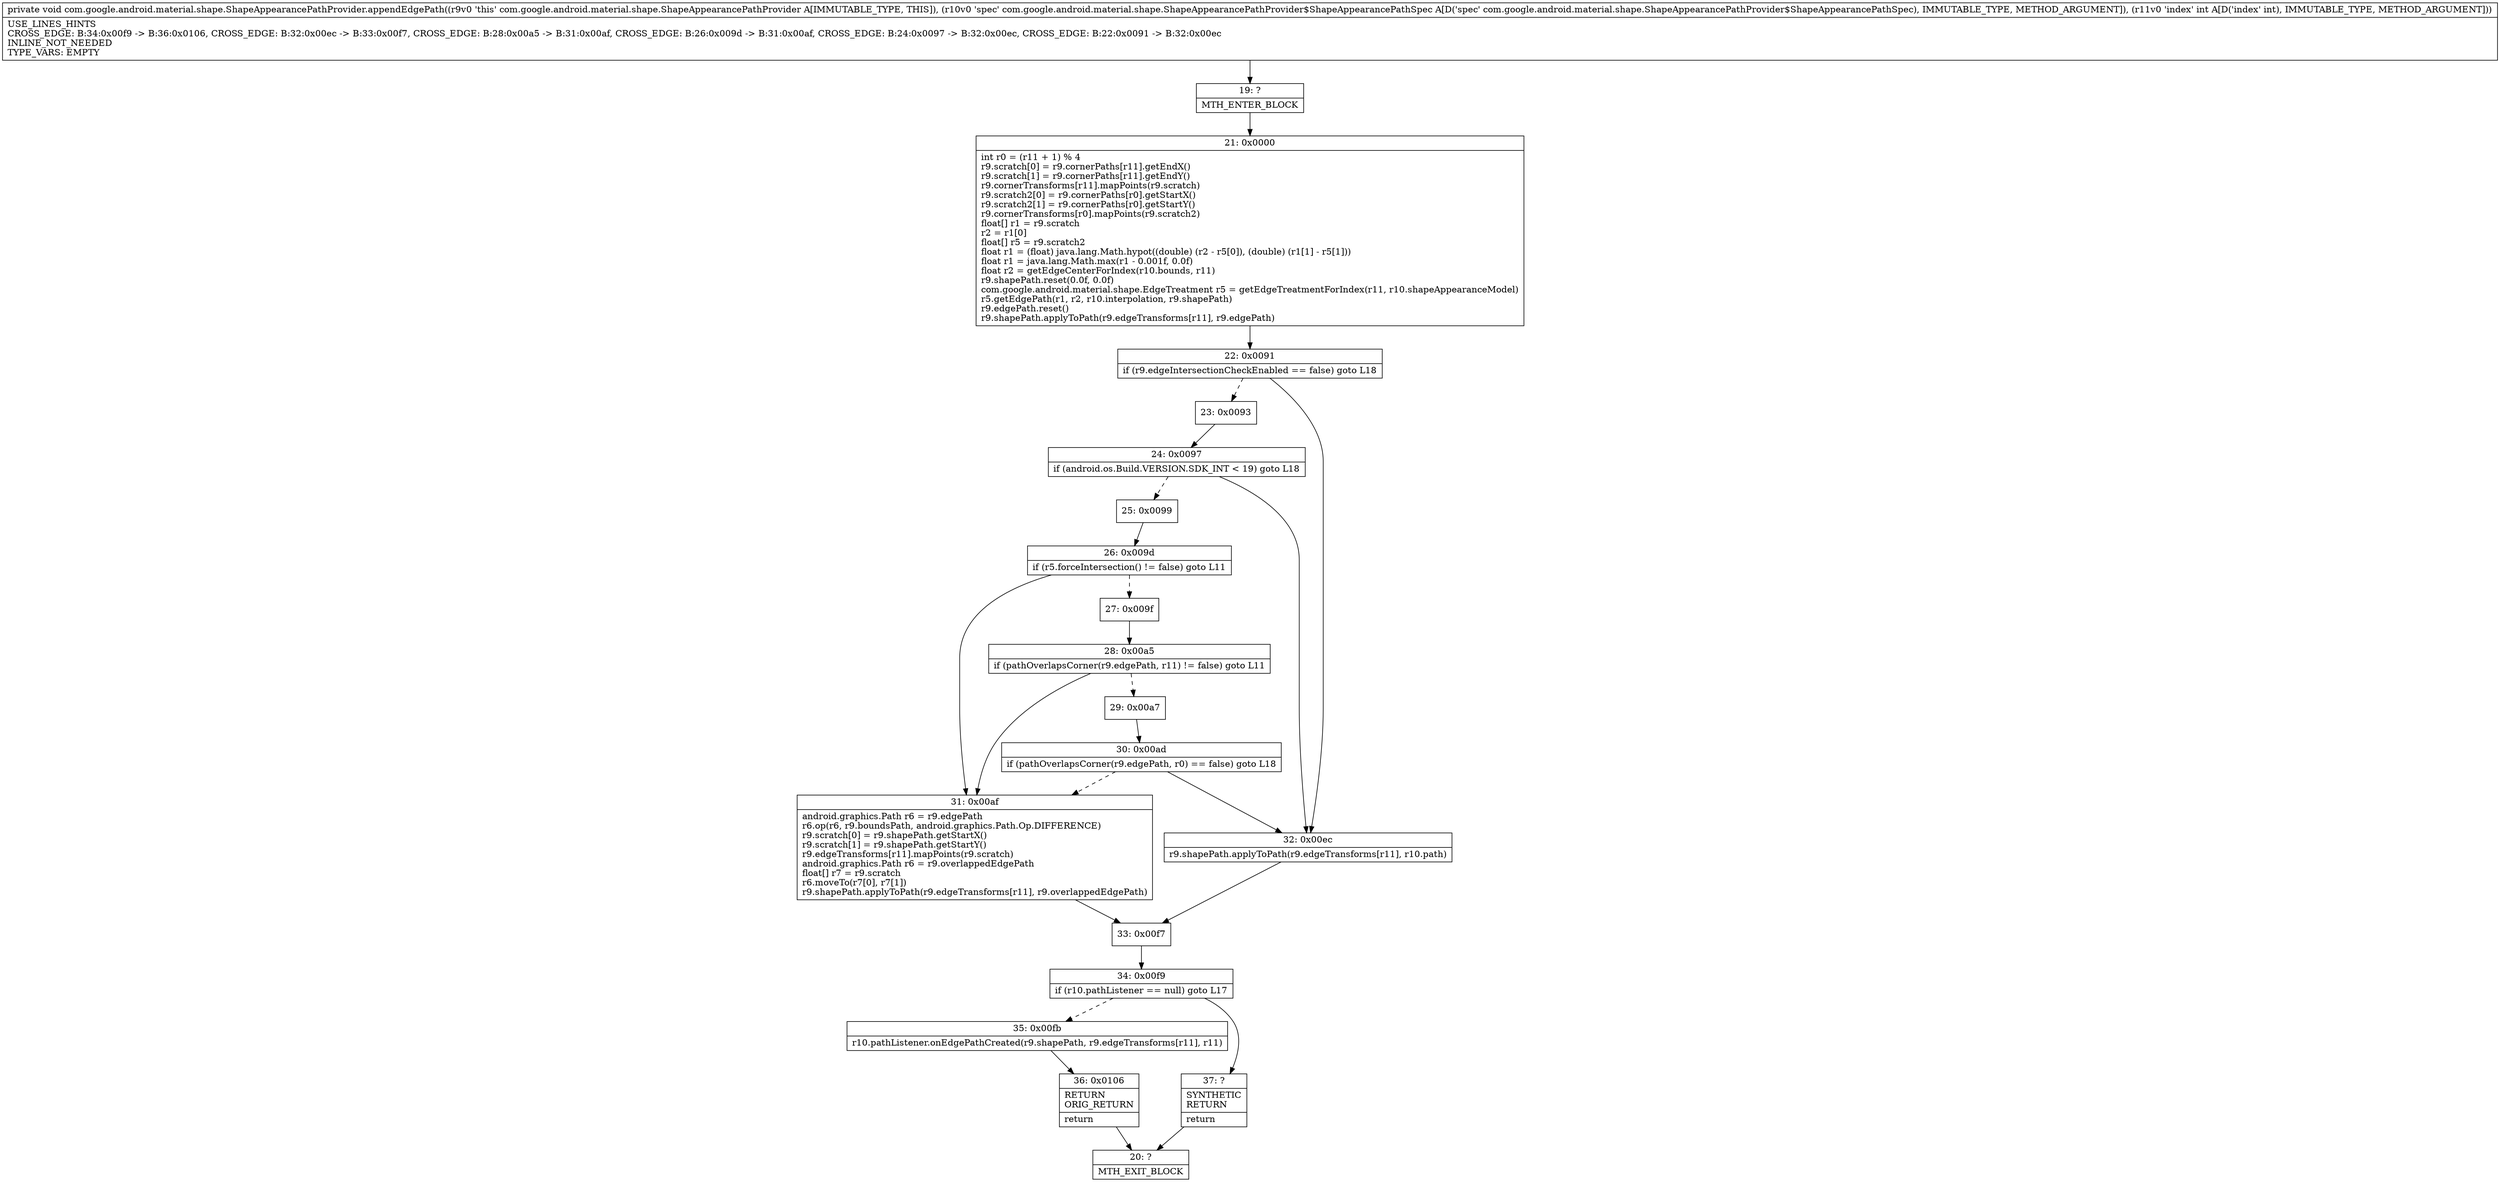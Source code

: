 digraph "CFG forcom.google.android.material.shape.ShapeAppearancePathProvider.appendEdgePath(Lcom\/google\/android\/material\/shape\/ShapeAppearancePathProvider$ShapeAppearancePathSpec;I)V" {
Node_19 [shape=record,label="{19\:\ ?|MTH_ENTER_BLOCK\l}"];
Node_21 [shape=record,label="{21\:\ 0x0000|int r0 = (r11 + 1) % 4\lr9.scratch[0] = r9.cornerPaths[r11].getEndX()\lr9.scratch[1] = r9.cornerPaths[r11].getEndY()\lr9.cornerTransforms[r11].mapPoints(r9.scratch)\lr9.scratch2[0] = r9.cornerPaths[r0].getStartX()\lr9.scratch2[1] = r9.cornerPaths[r0].getStartY()\lr9.cornerTransforms[r0].mapPoints(r9.scratch2)\lfloat[] r1 = r9.scratch\lr2 = r1[0]\lfloat[] r5 = r9.scratch2\lfloat r1 = (float) java.lang.Math.hypot((double) (r2 \- r5[0]), (double) (r1[1] \- r5[1]))\lfloat r1 = java.lang.Math.max(r1 \- 0.001f, 0.0f)\lfloat r2 = getEdgeCenterForIndex(r10.bounds, r11)\lr9.shapePath.reset(0.0f, 0.0f)\lcom.google.android.material.shape.EdgeTreatment r5 = getEdgeTreatmentForIndex(r11, r10.shapeAppearanceModel)\lr5.getEdgePath(r1, r2, r10.interpolation, r9.shapePath)\lr9.edgePath.reset()\lr9.shapePath.applyToPath(r9.edgeTransforms[r11], r9.edgePath)\l}"];
Node_22 [shape=record,label="{22\:\ 0x0091|if (r9.edgeIntersectionCheckEnabled == false) goto L18\l}"];
Node_23 [shape=record,label="{23\:\ 0x0093}"];
Node_24 [shape=record,label="{24\:\ 0x0097|if (android.os.Build.VERSION.SDK_INT \< 19) goto L18\l}"];
Node_25 [shape=record,label="{25\:\ 0x0099}"];
Node_26 [shape=record,label="{26\:\ 0x009d|if (r5.forceIntersection() != false) goto L11\l}"];
Node_27 [shape=record,label="{27\:\ 0x009f}"];
Node_28 [shape=record,label="{28\:\ 0x00a5|if (pathOverlapsCorner(r9.edgePath, r11) != false) goto L11\l}"];
Node_29 [shape=record,label="{29\:\ 0x00a7}"];
Node_30 [shape=record,label="{30\:\ 0x00ad|if (pathOverlapsCorner(r9.edgePath, r0) == false) goto L18\l}"];
Node_31 [shape=record,label="{31\:\ 0x00af|android.graphics.Path r6 = r9.edgePath\lr6.op(r6, r9.boundsPath, android.graphics.Path.Op.DIFFERENCE)\lr9.scratch[0] = r9.shapePath.getStartX()\lr9.scratch[1] = r9.shapePath.getStartY()\lr9.edgeTransforms[r11].mapPoints(r9.scratch)\landroid.graphics.Path r6 = r9.overlappedEdgePath\lfloat[] r7 = r9.scratch\lr6.moveTo(r7[0], r7[1])\lr9.shapePath.applyToPath(r9.edgeTransforms[r11], r9.overlappedEdgePath)\l}"];
Node_33 [shape=record,label="{33\:\ 0x00f7}"];
Node_34 [shape=record,label="{34\:\ 0x00f9|if (r10.pathListener == null) goto L17\l}"];
Node_35 [shape=record,label="{35\:\ 0x00fb|r10.pathListener.onEdgePathCreated(r9.shapePath, r9.edgeTransforms[r11], r11)\l}"];
Node_36 [shape=record,label="{36\:\ 0x0106|RETURN\lORIG_RETURN\l|return\l}"];
Node_20 [shape=record,label="{20\:\ ?|MTH_EXIT_BLOCK\l}"];
Node_37 [shape=record,label="{37\:\ ?|SYNTHETIC\lRETURN\l|return\l}"];
Node_32 [shape=record,label="{32\:\ 0x00ec|r9.shapePath.applyToPath(r9.edgeTransforms[r11], r10.path)\l}"];
MethodNode[shape=record,label="{private void com.google.android.material.shape.ShapeAppearancePathProvider.appendEdgePath((r9v0 'this' com.google.android.material.shape.ShapeAppearancePathProvider A[IMMUTABLE_TYPE, THIS]), (r10v0 'spec' com.google.android.material.shape.ShapeAppearancePathProvider$ShapeAppearancePathSpec A[D('spec' com.google.android.material.shape.ShapeAppearancePathProvider$ShapeAppearancePathSpec), IMMUTABLE_TYPE, METHOD_ARGUMENT]), (r11v0 'index' int A[D('index' int), IMMUTABLE_TYPE, METHOD_ARGUMENT]))  | USE_LINES_HINTS\lCROSS_EDGE: B:34:0x00f9 \-\> B:36:0x0106, CROSS_EDGE: B:32:0x00ec \-\> B:33:0x00f7, CROSS_EDGE: B:28:0x00a5 \-\> B:31:0x00af, CROSS_EDGE: B:26:0x009d \-\> B:31:0x00af, CROSS_EDGE: B:24:0x0097 \-\> B:32:0x00ec, CROSS_EDGE: B:22:0x0091 \-\> B:32:0x00ec\lINLINE_NOT_NEEDED\lTYPE_VARS: EMPTY\l}"];
MethodNode -> Node_19;Node_19 -> Node_21;
Node_21 -> Node_22;
Node_22 -> Node_23[style=dashed];
Node_22 -> Node_32;
Node_23 -> Node_24;
Node_24 -> Node_25[style=dashed];
Node_24 -> Node_32;
Node_25 -> Node_26;
Node_26 -> Node_27[style=dashed];
Node_26 -> Node_31;
Node_27 -> Node_28;
Node_28 -> Node_29[style=dashed];
Node_28 -> Node_31;
Node_29 -> Node_30;
Node_30 -> Node_31[style=dashed];
Node_30 -> Node_32;
Node_31 -> Node_33;
Node_33 -> Node_34;
Node_34 -> Node_35[style=dashed];
Node_34 -> Node_37;
Node_35 -> Node_36;
Node_36 -> Node_20;
Node_37 -> Node_20;
Node_32 -> Node_33;
}

